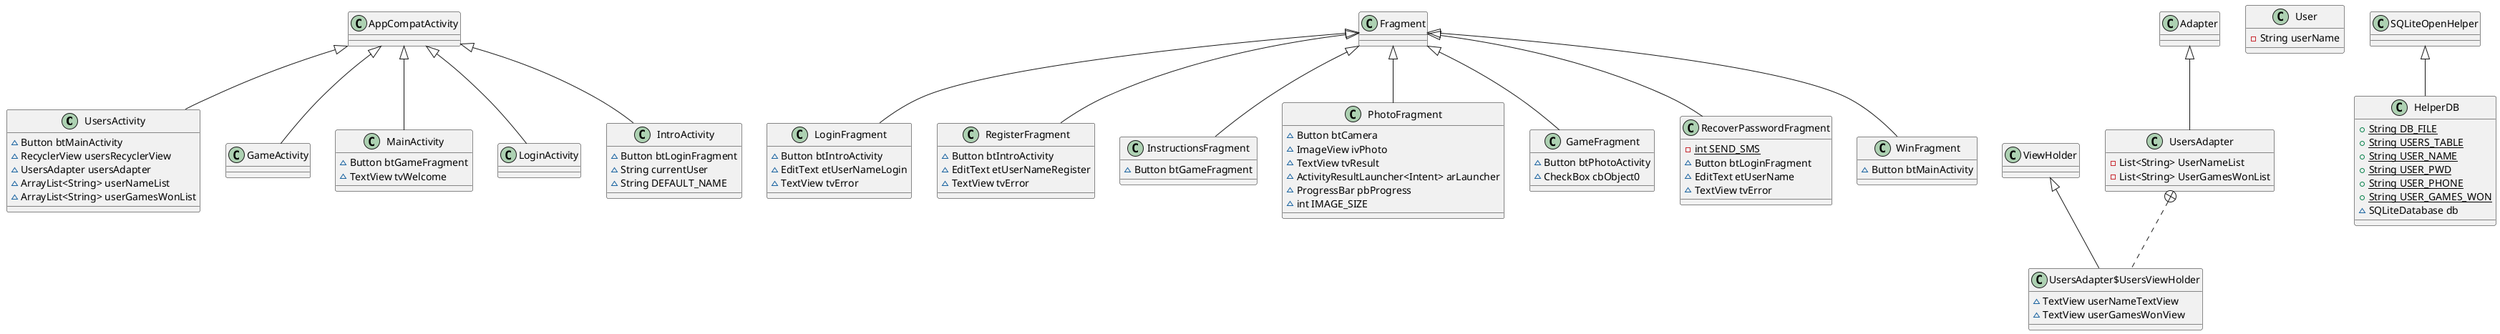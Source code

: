 @startuml
class UsersActivity {
~ Button btMainActivity
~ RecyclerView usersRecyclerView
~ UsersAdapter usersAdapter
~ ArrayList<String> userNameList
~ ArrayList<String> userGamesWonList
}

class LoginFragment {
~ Button btIntroActivity
~ EditText etUserNameLogin
~ TextView tvError
}

class GameActivity {
}
class RegisterFragment {
~ Button btIntroActivity
~ EditText etUserNameRegister
~ TextView tvError
}

class InstructionsFragment {
~ Button btGameFragment
}

class UsersAdapter {
- List<String> UserNameList
- List<String> UserGamesWonList
}

class UsersAdapter$UsersViewHolder {
~ TextView userNameTextView
~ TextView userGamesWonView
}

class MainActivity {
~ Button btGameFragment
~ TextView tvWelcome
}

class LoginActivity {
}
class PhotoFragment {
~ Button btCamera
~ ImageView ivPhoto
~ TextView tvResult
~ ActivityResultLauncher<Intent> arLauncher
~ ProgressBar pbProgress
~ int IMAGE_SIZE
}

class User {
- String userName
}

class GameFragment {
~ Button btPhotoActivity
~ CheckBox cbObject0
}

class RecoverPasswordFragment {
- {static} int SEND_SMS
~ Button btLoginFragment
~ EditText etUserName
~ TextView tvError
}

class IntroActivity {
~ Button btLoginFragment
~ String currentUser
~ String DEFAULT_NAME
}

class WinFragment {
~ Button btMainActivity
}

class HelperDB {
+ {static} String DB_FILE
+ {static} String USERS_TABLE
+ {static} String USER_NAME
+ {static} String USER_PWD
+ {static} String USER_PHONE
+ {static} String USER_GAMES_WON
~ SQLiteDatabase db
}



AppCompatActivity <|-- UsersActivity
Fragment <|-- LoginFragment
AppCompatActivity <|-- GameActivity
Fragment <|-- RegisterFragment
Fragment <|-- InstructionsFragment
Adapter <|-- UsersAdapter
UsersAdapter +.. UsersAdapter$UsersViewHolder
ViewHolder <|-- UsersAdapter$UsersViewHolder
AppCompatActivity <|-- MainActivity
AppCompatActivity <|-- LoginActivity
Fragment <|-- PhotoFragment
Fragment <|-- GameFragment
Fragment <|-- RecoverPasswordFragment
AppCompatActivity <|-- IntroActivity
Fragment <|-- WinFragment
SQLiteOpenHelper <|-- HelperDB
@enduml
